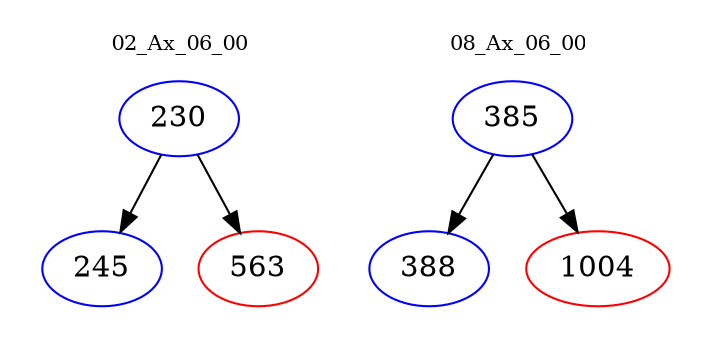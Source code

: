 digraph{
subgraph cluster_0 {
color = white
label = "02_Ax_06_00";
fontsize=10;
T0_230 [label="230", color="blue"]
T0_230 -> T0_245 [color="black"]
T0_245 [label="245", color="blue"]
T0_230 -> T0_563 [color="black"]
T0_563 [label="563", color="red"]
}
subgraph cluster_1 {
color = white
label = "08_Ax_06_00";
fontsize=10;
T1_385 [label="385", color="blue"]
T1_385 -> T1_388 [color="black"]
T1_388 [label="388", color="blue"]
T1_385 -> T1_1004 [color="black"]
T1_1004 [label="1004", color="red"]
}
}
